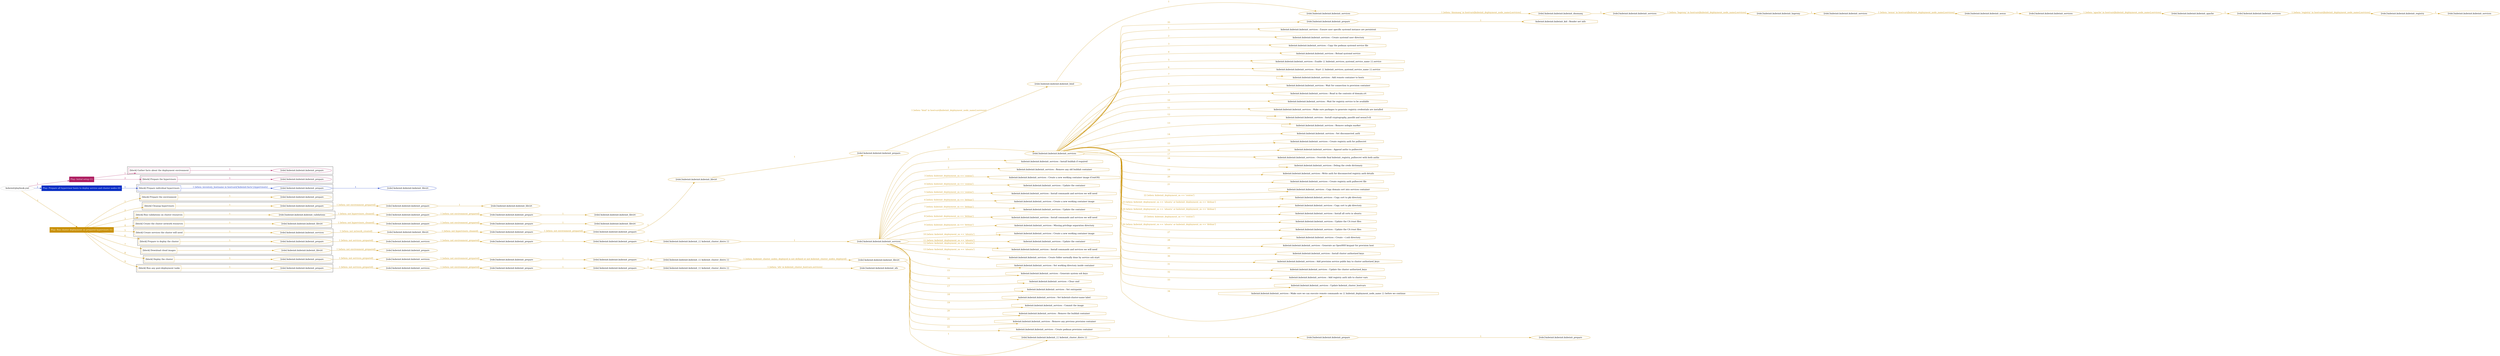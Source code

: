 digraph {
	graph [concentrate=true ordering=in rankdir=LR ratio=fill]
	edge [esep=5 sep=10]
	"kubeinit/playbook.yml" [id=root_node style=dotted]
	play_17b79f24 [label="Play: Initial setup (1)" color="#ae1e61" fontcolor="#ffffff" id=play_17b79f24 shape=box style=filled tooltip=localhost]
	"kubeinit/playbook.yml" -> play_17b79f24 [label="1 " color="#ae1e61" fontcolor="#ae1e61" id=edge_27aa5104 labeltooltip="1 " tooltip="1 "]
	subgraph "kubeinit.kubeinit.kubeinit_prepare" {
		role_b0f2a482 [label="[role] kubeinit.kubeinit.kubeinit_prepare" color="#ae1e61" id=role_b0f2a482 tooltip="kubeinit.kubeinit.kubeinit_prepare"]
	}
	subgraph "kubeinit.kubeinit.kubeinit_prepare" {
		role_ce64c09a [label="[role] kubeinit.kubeinit.kubeinit_prepare" color="#ae1e61" id=role_ce64c09a tooltip="kubeinit.kubeinit.kubeinit_prepare"]
	}
	subgraph "Play: Initial setup (1)" {
		play_17b79f24 -> block_8092f8f6 [label=1 color="#ae1e61" fontcolor="#ae1e61" id=edge_9f369f2c labeltooltip=1 tooltip=1]
		subgraph cluster_block_8092f8f6 {
			block_8092f8f6 [label="[block] Gather facts about the deployment environment" color="#ae1e61" id=block_8092f8f6 labeltooltip="Gather facts about the deployment environment" shape=box tooltip="Gather facts about the deployment environment"]
			block_8092f8f6 -> role_b0f2a482 [label="1 " color="#ae1e61" fontcolor="#ae1e61" id=edge_600ebbc1 labeltooltip="1 " tooltip="1 "]
		}
		play_17b79f24 -> block_8195427f [label=2 color="#ae1e61" fontcolor="#ae1e61" id=edge_81ca421d labeltooltip=2 tooltip=2]
		subgraph cluster_block_8195427f {
			block_8195427f [label="[block] Prepare the hypervisors" color="#ae1e61" id=block_8195427f labeltooltip="Prepare the hypervisors" shape=box tooltip="Prepare the hypervisors"]
			block_8195427f -> role_ce64c09a [label="1 " color="#ae1e61" fontcolor="#ae1e61" id=edge_7a70aa0b labeltooltip="1 " tooltip="1 "]
		}
	}
	play_1c3db6fc [label="Play: Prepare all hypervisor hosts to deploy service and cluster nodes (0)" color="#072dc5" fontcolor="#ffffff" id=play_1c3db6fc shape=box style=filled tooltip="Play: Prepare all hypervisor hosts to deploy service and cluster nodes (0)"]
	"kubeinit/playbook.yml" -> play_1c3db6fc [label="2 " color="#072dc5" fontcolor="#072dc5" id=edge_ca98ce51 labeltooltip="2 " tooltip="2 "]
	subgraph "kubeinit.kubeinit.kubeinit_libvirt" {
		role_35abd519 [label="[role] kubeinit.kubeinit.kubeinit_libvirt" color="#072dc5" id=role_35abd519 tooltip="kubeinit.kubeinit.kubeinit_libvirt"]
	}
	subgraph "kubeinit.kubeinit.kubeinit_prepare" {
		role_4e933745 [label="[role] kubeinit.kubeinit.kubeinit_prepare" color="#072dc5" id=role_4e933745 tooltip="kubeinit.kubeinit.kubeinit_prepare"]
		role_4e933745 -> role_35abd519 [label="1 " color="#072dc5" fontcolor="#072dc5" id=edge_22ac7e89 labeltooltip="1 " tooltip="1 "]
	}
	subgraph "Play: Prepare all hypervisor hosts to deploy service and cluster nodes (0)" {
		play_1c3db6fc -> block_32046286 [label=1 color="#072dc5" fontcolor="#072dc5" id=edge_6ee09dd3 labeltooltip=1 tooltip=1]
		subgraph cluster_block_32046286 {
			block_32046286 [label="[block] Prepare individual hypervisors" color="#072dc5" id=block_32046286 labeltooltip="Prepare individual hypervisors" shape=box tooltip="Prepare individual hypervisors"]
			block_32046286 -> role_4e933745 [label="1 [when: inventory_hostname in hostvars['kubeinit-facts'].hypervisors]" color="#072dc5" fontcolor="#072dc5" id=edge_e04b0965 labeltooltip="1 [when: inventory_hostname in hostvars['kubeinit-facts'].hypervisors]" tooltip="1 [when: inventory_hostname in hostvars['kubeinit-facts'].hypervisors]"]
		}
	}
	play_1f1e3a7f [label="Play: Run cluster deployment on prepared hypervisors (1)" color="#c99003" fontcolor="#ffffff" id=play_1f1e3a7f shape=box style=filled tooltip=localhost]
	"kubeinit/playbook.yml" -> play_1f1e3a7f [label="3 " color="#c99003" fontcolor="#c99003" id=edge_07a8dda0 labeltooltip="3 " tooltip="3 "]
	subgraph "kubeinit.kubeinit.kubeinit_prepare" {
		role_2bd7c22d [label="[role] kubeinit.kubeinit.kubeinit_prepare" color="#c99003" id=role_2bd7c22d tooltip="kubeinit.kubeinit.kubeinit_prepare"]
	}
	subgraph "kubeinit.kubeinit.kubeinit_libvirt" {
		role_a2735356 [label="[role] kubeinit.kubeinit.kubeinit_libvirt" color="#c99003" id=role_a2735356 tooltip="kubeinit.kubeinit.kubeinit_libvirt"]
	}
	subgraph "kubeinit.kubeinit.kubeinit_prepare" {
		role_36963e40 [label="[role] kubeinit.kubeinit.kubeinit_prepare" color="#c99003" id=role_36963e40 tooltip="kubeinit.kubeinit.kubeinit_prepare"]
		role_36963e40 -> role_a2735356 [label="1 " color="#c99003" fontcolor="#c99003" id=edge_81e9ebdd labeltooltip="1 " tooltip="1 "]
	}
	subgraph "kubeinit.kubeinit.kubeinit_prepare" {
		role_43d01e9d [label="[role] kubeinit.kubeinit.kubeinit_prepare" color="#c99003" id=role_43d01e9d tooltip="kubeinit.kubeinit.kubeinit_prepare"]
		role_43d01e9d -> role_36963e40 [label="1 [when: not environment_prepared]" color="#c99003" fontcolor="#c99003" id=edge_6d373d1b labeltooltip="1 [when: not environment_prepared]" tooltip="1 [when: not environment_prepared]"]
	}
	subgraph "kubeinit.kubeinit.kubeinit_libvirt" {
		role_cc2938dd [label="[role] kubeinit.kubeinit.kubeinit_libvirt" color="#c99003" id=role_cc2938dd tooltip="kubeinit.kubeinit.kubeinit_libvirt"]
	}
	subgraph "kubeinit.kubeinit.kubeinit_prepare" {
		role_b1b1ef3f [label="[role] kubeinit.kubeinit.kubeinit_prepare" color="#c99003" id=role_b1b1ef3f tooltip="kubeinit.kubeinit.kubeinit_prepare"]
		role_b1b1ef3f -> role_cc2938dd [label="1 " color="#c99003" fontcolor="#c99003" id=edge_46a099cb labeltooltip="1 " tooltip="1 "]
	}
	subgraph "kubeinit.kubeinit.kubeinit_prepare" {
		role_19ecb7f2 [label="[role] kubeinit.kubeinit.kubeinit_prepare" color="#c99003" id=role_19ecb7f2 tooltip="kubeinit.kubeinit.kubeinit_prepare"]
		role_19ecb7f2 -> role_b1b1ef3f [label="1 [when: not environment_prepared]" color="#c99003" fontcolor="#c99003" id=edge_b874fe3f labeltooltip="1 [when: not environment_prepared]" tooltip="1 [when: not environment_prepared]"]
	}
	subgraph "kubeinit.kubeinit.kubeinit_validations" {
		role_89c20bd3 [label="[role] kubeinit.kubeinit.kubeinit_validations" color="#c99003" id=role_89c20bd3 tooltip="kubeinit.kubeinit.kubeinit_validations"]
		role_89c20bd3 -> role_19ecb7f2 [label="1 [when: not hypervisors_cleaned]" color="#c99003" fontcolor="#c99003" id=edge_d11f38d0 labeltooltip="1 [when: not hypervisors_cleaned]" tooltip="1 [when: not hypervisors_cleaned]"]
	}
	subgraph "kubeinit.kubeinit.kubeinit_libvirt" {
		role_55b71dd2 [label="[role] kubeinit.kubeinit.kubeinit_libvirt" color="#c99003" id=role_55b71dd2 tooltip="kubeinit.kubeinit.kubeinit_libvirt"]
	}
	subgraph "kubeinit.kubeinit.kubeinit_prepare" {
		role_12caf6ac [label="[role] kubeinit.kubeinit.kubeinit_prepare" color="#c99003" id=role_12caf6ac tooltip="kubeinit.kubeinit.kubeinit_prepare"]
		role_12caf6ac -> role_55b71dd2 [label="1 " color="#c99003" fontcolor="#c99003" id=edge_ba0406c6 labeltooltip="1 " tooltip="1 "]
	}
	subgraph "kubeinit.kubeinit.kubeinit_prepare" {
		role_e67e4e78 [label="[role] kubeinit.kubeinit.kubeinit_prepare" color="#c99003" id=role_e67e4e78 tooltip="kubeinit.kubeinit.kubeinit_prepare"]
		role_e67e4e78 -> role_12caf6ac [label="1 [when: not environment_prepared]" color="#c99003" fontcolor="#c99003" id=edge_d9c816a6 labeltooltip="1 [when: not environment_prepared]" tooltip="1 [when: not environment_prepared]"]
	}
	subgraph "kubeinit.kubeinit.kubeinit_libvirt" {
		role_9c2db92e [label="[role] kubeinit.kubeinit.kubeinit_libvirt" color="#c99003" id=role_9c2db92e tooltip="kubeinit.kubeinit.kubeinit_libvirt"]
		role_9c2db92e -> role_e67e4e78 [label="1 [when: not hypervisors_cleaned]" color="#c99003" fontcolor="#c99003" id=edge_c42d6cf2 labeltooltip="1 [when: not hypervisors_cleaned]" tooltip="1 [when: not hypervisors_cleaned]"]
	}
	subgraph "kubeinit.kubeinit.kubeinit_services" {
		role_9e2920a8 [label="[role] kubeinit.kubeinit.kubeinit_services" color="#c99003" id=role_9e2920a8 tooltip="kubeinit.kubeinit.kubeinit_services"]
	}
	subgraph "kubeinit.kubeinit.kubeinit_registry" {
		role_7d85ace1 [label="[role] kubeinit.kubeinit.kubeinit_registry" color="#c99003" id=role_7d85ace1 tooltip="kubeinit.kubeinit.kubeinit_registry"]
		role_7d85ace1 -> role_9e2920a8 [label="1 " color="#c99003" fontcolor="#c99003" id=edge_c3de8d6b labeltooltip="1 " tooltip="1 "]
	}
	subgraph "kubeinit.kubeinit.kubeinit_services" {
		role_59fa44e4 [label="[role] kubeinit.kubeinit.kubeinit_services" color="#c99003" id=role_59fa44e4 tooltip="kubeinit.kubeinit.kubeinit_services"]
		role_59fa44e4 -> role_7d85ace1 [label="1 [when: 'registry' in hostvars[kubeinit_deployment_node_name].services]" color="#c99003" fontcolor="#c99003" id=edge_aeee7ea8 labeltooltip="1 [when: 'registry' in hostvars[kubeinit_deployment_node_name].services]" tooltip="1 [when: 'registry' in hostvars[kubeinit_deployment_node_name].services]"]
	}
	subgraph "kubeinit.kubeinit.kubeinit_apache" {
		role_9a475bd9 [label="[role] kubeinit.kubeinit.kubeinit_apache" color="#c99003" id=role_9a475bd9 tooltip="kubeinit.kubeinit.kubeinit_apache"]
		role_9a475bd9 -> role_59fa44e4 [label="1 " color="#c99003" fontcolor="#c99003" id=edge_fe8deaf2 labeltooltip="1 " tooltip="1 "]
	}
	subgraph "kubeinit.kubeinit.kubeinit_services" {
		role_088ff115 [label="[role] kubeinit.kubeinit.kubeinit_services" color="#c99003" id=role_088ff115 tooltip="kubeinit.kubeinit.kubeinit_services"]
		role_088ff115 -> role_9a475bd9 [label="1 [when: 'apache' in hostvars[kubeinit_deployment_node_name].services]" color="#c99003" fontcolor="#c99003" id=edge_7ac87ca4 labeltooltip="1 [when: 'apache' in hostvars[kubeinit_deployment_node_name].services]" tooltip="1 [when: 'apache' in hostvars[kubeinit_deployment_node_name].services]"]
	}
	subgraph "kubeinit.kubeinit.kubeinit_nexus" {
		role_02535b00 [label="[role] kubeinit.kubeinit.kubeinit_nexus" color="#c99003" id=role_02535b00 tooltip="kubeinit.kubeinit.kubeinit_nexus"]
		role_02535b00 -> role_088ff115 [label="1 " color="#c99003" fontcolor="#c99003" id=edge_275185c4 labeltooltip="1 " tooltip="1 "]
	}
	subgraph "kubeinit.kubeinit.kubeinit_services" {
		role_330d273d [label="[role] kubeinit.kubeinit.kubeinit_services" color="#c99003" id=role_330d273d tooltip="kubeinit.kubeinit.kubeinit_services"]
		role_330d273d -> role_02535b00 [label="1 [when: 'nexus' in hostvars[kubeinit_deployment_node_name].services]" color="#c99003" fontcolor="#c99003" id=edge_2e18c344 labeltooltip="1 [when: 'nexus' in hostvars[kubeinit_deployment_node_name].services]" tooltip="1 [when: 'nexus' in hostvars[kubeinit_deployment_node_name].services]"]
	}
	subgraph "kubeinit.kubeinit.kubeinit_haproxy" {
		role_30763b06 [label="[role] kubeinit.kubeinit.kubeinit_haproxy" color="#c99003" id=role_30763b06 tooltip="kubeinit.kubeinit.kubeinit_haproxy"]
		role_30763b06 -> role_330d273d [label="1 " color="#c99003" fontcolor="#c99003" id=edge_9db57bf9 labeltooltip="1 " tooltip="1 "]
	}
	subgraph "kubeinit.kubeinit.kubeinit_services" {
		role_0820c0fa [label="[role] kubeinit.kubeinit.kubeinit_services" color="#c99003" id=role_0820c0fa tooltip="kubeinit.kubeinit.kubeinit_services"]
		role_0820c0fa -> role_30763b06 [label="1 [when: 'haproxy' in hostvars[kubeinit_deployment_node_name].services]" color="#c99003" fontcolor="#c99003" id=edge_192b0bb9 labeltooltip="1 [when: 'haproxy' in hostvars[kubeinit_deployment_node_name].services]" tooltip="1 [when: 'haproxy' in hostvars[kubeinit_deployment_node_name].services]"]
	}
	subgraph "kubeinit.kubeinit.kubeinit_dnsmasq" {
		role_71d61d8e [label="[role] kubeinit.kubeinit.kubeinit_dnsmasq" color="#c99003" id=role_71d61d8e tooltip="kubeinit.kubeinit.kubeinit_dnsmasq"]
		role_71d61d8e -> role_0820c0fa [label="1 " color="#c99003" fontcolor="#c99003" id=edge_29355fc9 labeltooltip="1 " tooltip="1 "]
	}
	subgraph "kubeinit.kubeinit.kubeinit_services" {
		role_ed7d5f4b [label="[role] kubeinit.kubeinit.kubeinit_services" color="#c99003" id=role_ed7d5f4b tooltip="kubeinit.kubeinit.kubeinit_services"]
		role_ed7d5f4b -> role_71d61d8e [label="1 [when: 'dnsmasq' in hostvars[kubeinit_deployment_node_name].services]" color="#c99003" fontcolor="#c99003" id=edge_26a1befc labeltooltip="1 [when: 'dnsmasq' in hostvars[kubeinit_deployment_node_name].services]" tooltip="1 [when: 'dnsmasq' in hostvars[kubeinit_deployment_node_name].services]"]
	}
	subgraph "kubeinit.kubeinit.kubeinit_bind" {
		role_1aa18fff [label="[role] kubeinit.kubeinit.kubeinit_bind" color="#c99003" id=role_1aa18fff tooltip="kubeinit.kubeinit.kubeinit_bind"]
		role_1aa18fff -> role_ed7d5f4b [label="1 " color="#c99003" fontcolor="#c99003" id=edge_d2c4ea41 labeltooltip="1 " tooltip="1 "]
	}
	subgraph "kubeinit.kubeinit.kubeinit_prepare" {
		role_d1b213c2 [label="[role] kubeinit.kubeinit.kubeinit_prepare" color="#c99003" id=role_d1b213c2 tooltip="kubeinit.kubeinit.kubeinit_prepare"]
		role_d1b213c2 -> role_1aa18fff [label="1 [when: 'bind' in hostvars[kubeinit_deployment_node_name].services]" color="#c99003" fontcolor="#c99003" id=edge_26cbbff8 labeltooltip="1 [when: 'bind' in hostvars[kubeinit_deployment_node_name].services]" tooltip="1 [when: 'bind' in hostvars[kubeinit_deployment_node_name].services]"]
	}
	subgraph "kubeinit.kubeinit.kubeinit_libvirt" {
		role_1344c679 [label="[role] kubeinit.kubeinit.kubeinit_libvirt" color="#c99003" id=role_1344c679 tooltip="kubeinit.kubeinit.kubeinit_libvirt"]
		role_1344c679 -> role_d1b213c2 [label="1 " color="#c99003" fontcolor="#c99003" id=edge_fe21ebd3 labeltooltip="1 " tooltip="1 "]
	}
	subgraph "kubeinit.kubeinit.kubeinit_prepare" {
		role_0bf97511 [label="[role] kubeinit.kubeinit.kubeinit_prepare" color="#c99003" id=role_0bf97511 tooltip="kubeinit.kubeinit.kubeinit_prepare"]
		role_0bf97511 -> role_1344c679 [label="1 " color="#c99003" fontcolor="#c99003" id=edge_71378df8 labeltooltip="1 " tooltip="1 "]
	}
	subgraph "kubeinit.kubeinit.kubeinit_prepare" {
		role_e710b925 [label="[role] kubeinit.kubeinit.kubeinit_prepare" color="#c99003" id=role_e710b925 tooltip="kubeinit.kubeinit.kubeinit_prepare"]
		role_e710b925 -> role_0bf97511 [label="1 [when: not environment_prepared]" color="#c99003" fontcolor="#c99003" id=edge_d5087177 labeltooltip="1 [when: not environment_prepared]" tooltip="1 [when: not environment_prepared]"]
	}
	subgraph "kubeinit.kubeinit.kubeinit_libvirt" {
		role_73d32784 [label="[role] kubeinit.kubeinit.kubeinit_libvirt" color="#c99003" id=role_73d32784 tooltip="kubeinit.kubeinit.kubeinit_libvirt"]
		role_73d32784 -> role_e710b925 [label="1 [when: not hypervisors_cleaned]" color="#c99003" fontcolor="#c99003" id=edge_17f7b6f3 labeltooltip="1 [when: not hypervisors_cleaned]" tooltip="1 [when: not hypervisors_cleaned]"]
	}
	subgraph "kubeinit.kubeinit.kubeinit_services" {
		role_b8eeb8b8 [label="[role] kubeinit.kubeinit.kubeinit_services" color="#c99003" id=role_b8eeb8b8 tooltip="kubeinit.kubeinit.kubeinit_services"]
		role_b8eeb8b8 -> role_73d32784 [label="1 [when: not network_created]" color="#c99003" fontcolor="#c99003" id=edge_d3600da0 labeltooltip="1 [when: not network_created]" tooltip="1 [when: not network_created]"]
	}
	subgraph "kubeinit.kubeinit.kubeinit_prepare" {
		role_95a15f73 [label="[role] kubeinit.kubeinit.kubeinit_prepare" color="#c99003" id=role_95a15f73 tooltip="kubeinit.kubeinit.kubeinit_prepare"]
		task_e58532de [label="kubeinit.kubeinit.kubeinit_kid : Render net info" color="#c99003" id=task_e58532de shape=octagon tooltip="kubeinit.kubeinit.kubeinit_kid : Render net info"]
		role_95a15f73 -> task_e58532de [label="1 " color="#c99003" fontcolor="#c99003" id=edge_6042a29f labeltooltip="1 " tooltip="1 "]
	}
	subgraph "kubeinit.kubeinit.kubeinit_services" {
		role_0061dfaf [label="[role] kubeinit.kubeinit.kubeinit_services" color="#c99003" id=role_0061dfaf tooltip="kubeinit.kubeinit.kubeinit_services"]
		task_c04dee4c [label="kubeinit.kubeinit.kubeinit_services : Ensure user specific systemd instance are persistent" color="#c99003" id=task_c04dee4c shape=octagon tooltip="kubeinit.kubeinit.kubeinit_services : Ensure user specific systemd instance are persistent"]
		role_0061dfaf -> task_c04dee4c [label="1 " color="#c99003" fontcolor="#c99003" id=edge_1b7a2ffd labeltooltip="1 " tooltip="1 "]
		task_896374db [label="kubeinit.kubeinit.kubeinit_services : Create systemd user directory" color="#c99003" id=task_896374db shape=octagon tooltip="kubeinit.kubeinit.kubeinit_services : Create systemd user directory"]
		role_0061dfaf -> task_896374db [label="2 " color="#c99003" fontcolor="#c99003" id=edge_aae319cb labeltooltip="2 " tooltip="2 "]
		task_26f09f3b [label="kubeinit.kubeinit.kubeinit_services : Copy the podman systemd service file" color="#c99003" id=task_26f09f3b shape=octagon tooltip="kubeinit.kubeinit.kubeinit_services : Copy the podman systemd service file"]
		role_0061dfaf -> task_26f09f3b [label="3 " color="#c99003" fontcolor="#c99003" id=edge_db356a59 labeltooltip="3 " tooltip="3 "]
		task_1272f9e8 [label="kubeinit.kubeinit.kubeinit_services : Reload systemd service" color="#c99003" id=task_1272f9e8 shape=octagon tooltip="kubeinit.kubeinit.kubeinit_services : Reload systemd service"]
		role_0061dfaf -> task_1272f9e8 [label="4 " color="#c99003" fontcolor="#c99003" id=edge_84773103 labeltooltip="4 " tooltip="4 "]
		task_22afc697 [label="kubeinit.kubeinit.kubeinit_services : Enable {{ kubeinit_services_systemd_service_name }}.service" color="#c99003" id=task_22afc697 shape=octagon tooltip="kubeinit.kubeinit.kubeinit_services : Enable {{ kubeinit_services_systemd_service_name }}.service"]
		role_0061dfaf -> task_22afc697 [label="5 " color="#c99003" fontcolor="#c99003" id=edge_36bf420a labeltooltip="5 " tooltip="5 "]
		task_7f913fd8 [label="kubeinit.kubeinit.kubeinit_services : Start {{ kubeinit_services_systemd_service_name }}.service" color="#c99003" id=task_7f913fd8 shape=octagon tooltip="kubeinit.kubeinit.kubeinit_services : Start {{ kubeinit_services_systemd_service_name }}.service"]
		role_0061dfaf -> task_7f913fd8 [label="6 " color="#c99003" fontcolor="#c99003" id=edge_74b65856 labeltooltip="6 " tooltip="6 "]
		task_3eaa308c [label="kubeinit.kubeinit.kubeinit_services : Add remote container to hosts" color="#c99003" id=task_3eaa308c shape=octagon tooltip="kubeinit.kubeinit.kubeinit_services : Add remote container to hosts"]
		role_0061dfaf -> task_3eaa308c [label="7 " color="#c99003" fontcolor="#c99003" id=edge_09357d4b labeltooltip="7 " tooltip="7 "]
		task_83e78edd [label="kubeinit.kubeinit.kubeinit_services : Wait for connection to provision container" color="#c99003" id=task_83e78edd shape=octagon tooltip="kubeinit.kubeinit.kubeinit_services : Wait for connection to provision container"]
		role_0061dfaf -> task_83e78edd [label="8 " color="#c99003" fontcolor="#c99003" id=edge_a94ac430 labeltooltip="8 " tooltip="8 "]
		task_0bf66419 [label="kubeinit.kubeinit.kubeinit_services : Read in the contents of domain.crt" color="#c99003" id=task_0bf66419 shape=octagon tooltip="kubeinit.kubeinit.kubeinit_services : Read in the contents of domain.crt"]
		role_0061dfaf -> task_0bf66419 [label="9 " color="#c99003" fontcolor="#c99003" id=edge_5b973b98 labeltooltip="9 " tooltip="9 "]
		task_111e3b2f [label="kubeinit.kubeinit.kubeinit_services : Wait for registry service to be available" color="#c99003" id=task_111e3b2f shape=octagon tooltip="kubeinit.kubeinit.kubeinit_services : Wait for registry service to be available"]
		role_0061dfaf -> task_111e3b2f [label="10 " color="#c99003" fontcolor="#c99003" id=edge_63864c2b labeltooltip="10 " tooltip="10 "]
		task_0e9a9ed1 [label="kubeinit.kubeinit.kubeinit_services : Make sure packages to generate registry credentials are installed" color="#c99003" id=task_0e9a9ed1 shape=octagon tooltip="kubeinit.kubeinit.kubeinit_services : Make sure packages to generate registry credentials are installed"]
		role_0061dfaf -> task_0e9a9ed1 [label="11 " color="#c99003" fontcolor="#c99003" id=edge_75de79c2 labeltooltip="11 " tooltip="11 "]
		task_f96ab913 [label="kubeinit.kubeinit.kubeinit_services : Install cryptography, passlib and nexus3-cli" color="#c99003" id=task_f96ab913 shape=octagon tooltip="kubeinit.kubeinit.kubeinit_services : Install cryptography, passlib and nexus3-cli"]
		role_0061dfaf -> task_f96ab913 [label="12 " color="#c99003" fontcolor="#c99003" id=edge_a9816789 labeltooltip="12 " tooltip="12 "]
		task_28ba55a4 [label="kubeinit.kubeinit.kubeinit_services : Remove nologin marker" color="#c99003" id=task_28ba55a4 shape=octagon tooltip="kubeinit.kubeinit.kubeinit_services : Remove nologin marker"]
		role_0061dfaf -> task_28ba55a4 [label="13 " color="#c99003" fontcolor="#c99003" id=edge_c3292c41 labeltooltip="13 " tooltip="13 "]
		task_7d08ce79 [label="kubeinit.kubeinit.kubeinit_services : Set disconnected_auth" color="#c99003" id=task_7d08ce79 shape=octagon tooltip="kubeinit.kubeinit.kubeinit_services : Set disconnected_auth"]
		role_0061dfaf -> task_7d08ce79 [label="14 " color="#c99003" fontcolor="#c99003" id=edge_53a089f3 labeltooltip="14 " tooltip="14 "]
		task_47885d36 [label="kubeinit.kubeinit.kubeinit_services : Create registry auth for pullsecret" color="#c99003" id=task_47885d36 shape=octagon tooltip="kubeinit.kubeinit.kubeinit_services : Create registry auth for pullsecret"]
		role_0061dfaf -> task_47885d36 [label="15 " color="#c99003" fontcolor="#c99003" id=edge_5699d390 labeltooltip="15 " tooltip="15 "]
		task_9342e12d [label="kubeinit.kubeinit.kubeinit_services : Append auths to pullsecret" color="#c99003" id=task_9342e12d shape=octagon tooltip="kubeinit.kubeinit.kubeinit_services : Append auths to pullsecret"]
		role_0061dfaf -> task_9342e12d [label="16 " color="#c99003" fontcolor="#c99003" id=edge_ce8ecf5f labeltooltip="16 " tooltip="16 "]
		task_5e04e9ce [label="kubeinit.kubeinit.kubeinit_services : Override final kubeinit_registry_pullsecret with both auths" color="#c99003" id=task_5e04e9ce shape=octagon tooltip="kubeinit.kubeinit.kubeinit_services : Override final kubeinit_registry_pullsecret with both auths"]
		role_0061dfaf -> task_5e04e9ce [label="17 " color="#c99003" fontcolor="#c99003" id=edge_7b19039d labeltooltip="17 " tooltip="17 "]
		task_4843eec4 [label="kubeinit.kubeinit.kubeinit_services : Debug the creds dictionary" color="#c99003" id=task_4843eec4 shape=octagon tooltip="kubeinit.kubeinit.kubeinit_services : Debug the creds dictionary"]
		role_0061dfaf -> task_4843eec4 [label="18 " color="#c99003" fontcolor="#c99003" id=edge_a3232a3e labeltooltip="18 " tooltip="18 "]
		task_dce46736 [label="kubeinit.kubeinit.kubeinit_services : Write auth for disconnected registry auth details" color="#c99003" id=task_dce46736 shape=octagon tooltip="kubeinit.kubeinit.kubeinit_services : Write auth for disconnected registry auth details"]
		role_0061dfaf -> task_dce46736 [label="19 " color="#c99003" fontcolor="#c99003" id=edge_8a647feb labeltooltip="19 " tooltip="19 "]
		task_f2926f4f [label="kubeinit.kubeinit.kubeinit_services : Create registry auth pullsecret file" color="#c99003" id=task_f2926f4f shape=octagon tooltip="kubeinit.kubeinit.kubeinit_services : Create registry auth pullsecret file"]
		role_0061dfaf -> task_f2926f4f [label="20 " color="#c99003" fontcolor="#c99003" id=edge_04e4f249 labeltooltip="20 " tooltip="20 "]
		task_fde11cad [label="kubeinit.kubeinit.kubeinit_services : Copy domain cert into services container" color="#c99003" id=task_fde11cad shape=octagon tooltip="kubeinit.kubeinit.kubeinit_services : Copy domain cert into services container"]
		role_0061dfaf -> task_fde11cad [label="21 " color="#c99003" fontcolor="#c99003" id=edge_2acff027 labeltooltip="21 " tooltip="21 "]
		task_892c64fd [label="kubeinit.kubeinit.kubeinit_services : Copy cert to pki directory" color="#c99003" id=task_892c64fd shape=octagon tooltip="kubeinit.kubeinit.kubeinit_services : Copy cert to pki directory"]
		role_0061dfaf -> task_892c64fd [label="22 [when: kubeinit_deployment_os == 'centos']" color="#c99003" fontcolor="#c99003" id=edge_4e3b25bc labeltooltip="22 [when: kubeinit_deployment_os == 'centos']" tooltip="22 [when: kubeinit_deployment_os == 'centos']"]
		task_263a54fe [label="kubeinit.kubeinit.kubeinit_services : Copy cert to pki directory" color="#c99003" id=task_263a54fe shape=octagon tooltip="kubeinit.kubeinit.kubeinit_services : Copy cert to pki directory"]
		role_0061dfaf -> task_263a54fe [label="23 [when: kubeinit_deployment_os == 'ubuntu' or kubeinit_deployment_os == 'debian']" color="#c99003" fontcolor="#c99003" id=edge_4ce79b0d labeltooltip="23 [when: kubeinit_deployment_os == 'ubuntu' or kubeinit_deployment_os == 'debian']" tooltip="23 [when: kubeinit_deployment_os == 'ubuntu' or kubeinit_deployment_os == 'debian']"]
		task_95e0fa42 [label="kubeinit.kubeinit.kubeinit_services : Install all certs in ubuntu" color="#c99003" id=task_95e0fa42 shape=octagon tooltip="kubeinit.kubeinit.kubeinit_services : Install all certs in ubuntu"]
		role_0061dfaf -> task_95e0fa42 [label="24 [when: kubeinit_deployment_os == 'ubuntu' or kubeinit_deployment_os == 'debian']" color="#c99003" fontcolor="#c99003" id=edge_a82bb3c3 labeltooltip="24 [when: kubeinit_deployment_os == 'ubuntu' or kubeinit_deployment_os == 'debian']" tooltip="24 [when: kubeinit_deployment_os == 'ubuntu' or kubeinit_deployment_os == 'debian']"]
		task_e7ff0fb8 [label="kubeinit.kubeinit.kubeinit_services : Update the CA trust files" color="#c99003" id=task_e7ff0fb8 shape=octagon tooltip="kubeinit.kubeinit.kubeinit_services : Update the CA trust files"]
		role_0061dfaf -> task_e7ff0fb8 [label="25 [when: kubeinit_deployment_os == 'centos']" color="#c99003" fontcolor="#c99003" id=edge_138496cd labeltooltip="25 [when: kubeinit_deployment_os == 'centos']" tooltip="25 [when: kubeinit_deployment_os == 'centos']"]
		task_fe727e48 [label="kubeinit.kubeinit.kubeinit_services : Update the CA trust files" color="#c99003" id=task_fe727e48 shape=octagon tooltip="kubeinit.kubeinit.kubeinit_services : Update the CA trust files"]
		role_0061dfaf -> task_fe727e48 [label="26 [when: kubeinit_deployment_os == 'ubuntu' or kubeinit_deployment_os == 'debian']" color="#c99003" fontcolor="#c99003" id=edge_150071e9 labeltooltip="26 [when: kubeinit_deployment_os == 'ubuntu' or kubeinit_deployment_os == 'debian']" tooltip="26 [when: kubeinit_deployment_os == 'ubuntu' or kubeinit_deployment_os == 'debian']"]
		task_124de302 [label="kubeinit.kubeinit.kubeinit_services : Create ~/.ssh directory" color="#c99003" id=task_124de302 shape=octagon tooltip="kubeinit.kubeinit.kubeinit_services : Create ~/.ssh directory"]
		role_0061dfaf -> task_124de302 [label="27 " color="#c99003" fontcolor="#c99003" id=edge_7247d02c labeltooltip="27 " tooltip="27 "]
		task_b306c9ca [label="kubeinit.kubeinit.kubeinit_services : Generate an OpenSSH keypair for provision host" color="#c99003" id=task_b306c9ca shape=octagon tooltip="kubeinit.kubeinit.kubeinit_services : Generate an OpenSSH keypair for provision host"]
		role_0061dfaf -> task_b306c9ca [label="28 " color="#c99003" fontcolor="#c99003" id=edge_eb1f2d0f labeltooltip="28 " tooltip="28 "]
		task_2b6d4bae [label="kubeinit.kubeinit.kubeinit_services : Install cluster authorized keys" color="#c99003" id=task_2b6d4bae shape=octagon tooltip="kubeinit.kubeinit.kubeinit_services : Install cluster authorized keys"]
		role_0061dfaf -> task_2b6d4bae [label="29 " color="#c99003" fontcolor="#c99003" id=edge_df9b937d labeltooltip="29 " tooltip="29 "]
		task_6ded785b [label="kubeinit.kubeinit.kubeinit_services : Add provision service public key to cluster authorized_keys" color="#c99003" id=task_6ded785b shape=octagon tooltip="kubeinit.kubeinit.kubeinit_services : Add provision service public key to cluster authorized_keys"]
		role_0061dfaf -> task_6ded785b [label="30 " color="#c99003" fontcolor="#c99003" id=edge_52629bca labeltooltip="30 " tooltip="30 "]
		task_438df95f [label="kubeinit.kubeinit.kubeinit_services : Update the cluster authorized_keys" color="#c99003" id=task_438df95f shape=octagon tooltip="kubeinit.kubeinit.kubeinit_services : Update the cluster authorized_keys"]
		role_0061dfaf -> task_438df95f [label="31 " color="#c99003" fontcolor="#c99003" id=edge_8c6901d7 labeltooltip="31 " tooltip="31 "]
		task_61fb848e [label="kubeinit.kubeinit.kubeinit_services : Add registry auth info to cluster vars" color="#c99003" id=task_61fb848e shape=octagon tooltip="kubeinit.kubeinit.kubeinit_services : Add registry auth info to cluster vars"]
		role_0061dfaf -> task_61fb848e [label="32 " color="#c99003" fontcolor="#c99003" id=edge_2087fe83 labeltooltip="32 " tooltip="32 "]
		task_2617ae0c [label="kubeinit.kubeinit.kubeinit_services : Update kubeinit_cluster_hostvars" color="#c99003" id=task_2617ae0c shape=octagon tooltip="kubeinit.kubeinit.kubeinit_services : Update kubeinit_cluster_hostvars"]
		role_0061dfaf -> task_2617ae0c [label="33 " color="#c99003" fontcolor="#c99003" id=edge_5be40b9e labeltooltip="33 " tooltip="33 "]
		task_7b5f3a31 [label="kubeinit.kubeinit.kubeinit_services : Make sure we can execute remote commands on {{ kubeinit_deployment_node_name }} before we continue" color="#c99003" id=task_7b5f3a31 shape=octagon tooltip="kubeinit.kubeinit.kubeinit_services : Make sure we can execute remote commands on {{ kubeinit_deployment_node_name }} before we continue"]
		role_0061dfaf -> task_7b5f3a31 [label="34 " color="#c99003" fontcolor="#c99003" id=edge_95422e0a labeltooltip="34 " tooltip="34 "]
		role_0061dfaf -> role_95a15f73 [label="35 " color="#c99003" fontcolor="#c99003" id=edge_9def91f1 labeltooltip="35 " tooltip="35 "]
	}
	subgraph "kubeinit.kubeinit.kubeinit_services" {
		role_9c6138f5 [label="[role] kubeinit.kubeinit.kubeinit_services" color="#c99003" id=role_9c6138f5 tooltip="kubeinit.kubeinit.kubeinit_services"]
		task_0beaa025 [label="kubeinit.kubeinit.kubeinit_services : Install buildah if required" color="#c99003" id=task_0beaa025 shape=octagon tooltip="kubeinit.kubeinit.kubeinit_services : Install buildah if required"]
		role_9c6138f5 -> task_0beaa025 [label="1 " color="#c99003" fontcolor="#c99003" id=edge_8a2288dd labeltooltip="1 " tooltip="1 "]
		task_efeba412 [label="kubeinit.kubeinit.kubeinit_services : Remove any old buildah container" color="#c99003" id=task_efeba412 shape=octagon tooltip="kubeinit.kubeinit.kubeinit_services : Remove any old buildah container"]
		role_9c6138f5 -> task_efeba412 [label="2 " color="#c99003" fontcolor="#c99003" id=edge_09356a45 labeltooltip="2 " tooltip="2 "]
		task_2ae1adc0 [label="kubeinit.kubeinit.kubeinit_services : Create a new working container image (CentOS)" color="#c99003" id=task_2ae1adc0 shape=octagon tooltip="kubeinit.kubeinit.kubeinit_services : Create a new working container image (CentOS)"]
		role_9c6138f5 -> task_2ae1adc0 [label="3 [when: kubeinit_deployment_os == 'centos']" color="#c99003" fontcolor="#c99003" id=edge_c323cc19 labeltooltip="3 [when: kubeinit_deployment_os == 'centos']" tooltip="3 [when: kubeinit_deployment_os == 'centos']"]
		task_69a87fea [label="kubeinit.kubeinit.kubeinit_services : Update the container" color="#c99003" id=task_69a87fea shape=octagon tooltip="kubeinit.kubeinit.kubeinit_services : Update the container"]
		role_9c6138f5 -> task_69a87fea [label="4 [when: kubeinit_deployment_os == 'centos']" color="#c99003" fontcolor="#c99003" id=edge_719750fe labeltooltip="4 [when: kubeinit_deployment_os == 'centos']" tooltip="4 [when: kubeinit_deployment_os == 'centos']"]
		task_ca459869 [label="kubeinit.kubeinit.kubeinit_services : Install commands and services we will need" color="#c99003" id=task_ca459869 shape=octagon tooltip="kubeinit.kubeinit.kubeinit_services : Install commands and services we will need"]
		role_9c6138f5 -> task_ca459869 [label="5 [when: kubeinit_deployment_os == 'centos']" color="#c99003" fontcolor="#c99003" id=edge_14e064f0 labeltooltip="5 [when: kubeinit_deployment_os == 'centos']" tooltip="5 [when: kubeinit_deployment_os == 'centos']"]
		task_0717171d [label="kubeinit.kubeinit.kubeinit_services : Create a new working container image" color="#c99003" id=task_0717171d shape=octagon tooltip="kubeinit.kubeinit.kubeinit_services : Create a new working container image"]
		role_9c6138f5 -> task_0717171d [label="6 [when: kubeinit_deployment_os == 'debian']" color="#c99003" fontcolor="#c99003" id=edge_ca308295 labeltooltip="6 [when: kubeinit_deployment_os == 'debian']" tooltip="6 [when: kubeinit_deployment_os == 'debian']"]
		task_fb3b6b9c [label="kubeinit.kubeinit.kubeinit_services : Update the container" color="#c99003" id=task_fb3b6b9c shape=octagon tooltip="kubeinit.kubeinit.kubeinit_services : Update the container"]
		role_9c6138f5 -> task_fb3b6b9c [label="7 [when: kubeinit_deployment_os == 'debian']" color="#c99003" fontcolor="#c99003" id=edge_39b05a9c labeltooltip="7 [when: kubeinit_deployment_os == 'debian']" tooltip="7 [when: kubeinit_deployment_os == 'debian']"]
		task_7b1ff4f7 [label="kubeinit.kubeinit.kubeinit_services : Install commands and services we will need" color="#c99003" id=task_7b1ff4f7 shape=octagon tooltip="kubeinit.kubeinit.kubeinit_services : Install commands and services we will need"]
		role_9c6138f5 -> task_7b1ff4f7 [label="8 [when: kubeinit_deployment_os == 'debian']" color="#c99003" fontcolor="#c99003" id=edge_898ace84 labeltooltip="8 [when: kubeinit_deployment_os == 'debian']" tooltip="8 [when: kubeinit_deployment_os == 'debian']"]
		task_167277cd [label="kubeinit.kubeinit.kubeinit_services : Missing privilege separation directory" color="#c99003" id=task_167277cd shape=octagon tooltip="kubeinit.kubeinit.kubeinit_services : Missing privilege separation directory"]
		role_9c6138f5 -> task_167277cd [label="9 [when: kubeinit_deployment_os == 'debian']" color="#c99003" fontcolor="#c99003" id=edge_badb03af labeltooltip="9 [when: kubeinit_deployment_os == 'debian']" tooltip="9 [when: kubeinit_deployment_os == 'debian']"]
		task_aa9b3b14 [label="kubeinit.kubeinit.kubeinit_services : Create a new working container image" color="#c99003" id=task_aa9b3b14 shape=octagon tooltip="kubeinit.kubeinit.kubeinit_services : Create a new working container image"]
		role_9c6138f5 -> task_aa9b3b14 [label="10 [when: kubeinit_deployment_os == 'ubuntu']" color="#c99003" fontcolor="#c99003" id=edge_6a39cdb3 labeltooltip="10 [when: kubeinit_deployment_os == 'ubuntu']" tooltip="10 [when: kubeinit_deployment_os == 'ubuntu']"]
		task_241eee3b [label="kubeinit.kubeinit.kubeinit_services : Update the container" color="#c99003" id=task_241eee3b shape=octagon tooltip="kubeinit.kubeinit.kubeinit_services : Update the container"]
		role_9c6138f5 -> task_241eee3b [label="11 [when: kubeinit_deployment_os == 'ubuntu']" color="#c99003" fontcolor="#c99003" id=edge_de1be6ba labeltooltip="11 [when: kubeinit_deployment_os == 'ubuntu']" tooltip="11 [when: kubeinit_deployment_os == 'ubuntu']"]
		task_25abd772 [label="kubeinit.kubeinit.kubeinit_services : Install commands and services we will need" color="#c99003" id=task_25abd772 shape=octagon tooltip="kubeinit.kubeinit.kubeinit_services : Install commands and services we will need"]
		role_9c6138f5 -> task_25abd772 [label="12 [when: kubeinit_deployment_os == 'ubuntu']" color="#c99003" fontcolor="#c99003" id=edge_97daa76d labeltooltip="12 [when: kubeinit_deployment_os == 'ubuntu']" tooltip="12 [when: kubeinit_deployment_os == 'ubuntu']"]
		task_f5a625c5 [label="kubeinit.kubeinit.kubeinit_services : Create folder normally done by service ssh start" color="#c99003" id=task_f5a625c5 shape=octagon tooltip="kubeinit.kubeinit.kubeinit_services : Create folder normally done by service ssh start"]
		role_9c6138f5 -> task_f5a625c5 [label="13 [when: kubeinit_deployment_os == 'ubuntu']" color="#c99003" fontcolor="#c99003" id=edge_23cc7bec labeltooltip="13 [when: kubeinit_deployment_os == 'ubuntu']" tooltip="13 [when: kubeinit_deployment_os == 'ubuntu']"]
		task_0e8bf266 [label="kubeinit.kubeinit.kubeinit_services : Set working directory inside container" color="#c99003" id=task_0e8bf266 shape=octagon tooltip="kubeinit.kubeinit.kubeinit_services : Set working directory inside container"]
		role_9c6138f5 -> task_0e8bf266 [label="14 " color="#c99003" fontcolor="#c99003" id=edge_1113be8e labeltooltip="14 " tooltip="14 "]
		task_14c550e7 [label="kubeinit.kubeinit.kubeinit_services : Generate system ssh keys" color="#c99003" id=task_14c550e7 shape=octagon tooltip="kubeinit.kubeinit.kubeinit_services : Generate system ssh keys"]
		role_9c6138f5 -> task_14c550e7 [label="15 " color="#c99003" fontcolor="#c99003" id=edge_c7c26885 labeltooltip="15 " tooltip="15 "]
		task_704554f5 [label="kubeinit.kubeinit.kubeinit_services : Clear cmd" color="#c99003" id=task_704554f5 shape=octagon tooltip="kubeinit.kubeinit.kubeinit_services : Clear cmd"]
		role_9c6138f5 -> task_704554f5 [label="16 " color="#c99003" fontcolor="#c99003" id=edge_da6096dd labeltooltip="16 " tooltip="16 "]
		task_74bbf2d0 [label="kubeinit.kubeinit.kubeinit_services : Set entrypoint" color="#c99003" id=task_74bbf2d0 shape=octagon tooltip="kubeinit.kubeinit.kubeinit_services : Set entrypoint"]
		role_9c6138f5 -> task_74bbf2d0 [label="17 " color="#c99003" fontcolor="#c99003" id=edge_d7989365 labeltooltip="17 " tooltip="17 "]
		task_5721667e [label="kubeinit.kubeinit.kubeinit_services : Set kubeinit-cluster-name label" color="#c99003" id=task_5721667e shape=octagon tooltip="kubeinit.kubeinit.kubeinit_services : Set kubeinit-cluster-name label"]
		role_9c6138f5 -> task_5721667e [label="18 " color="#c99003" fontcolor="#c99003" id=edge_7b7927f4 labeltooltip="18 " tooltip="18 "]
		task_5c9bc7cf [label="kubeinit.kubeinit.kubeinit_services : Commit the image" color="#c99003" id=task_5c9bc7cf shape=octagon tooltip="kubeinit.kubeinit.kubeinit_services : Commit the image"]
		role_9c6138f5 -> task_5c9bc7cf [label="19 " color="#c99003" fontcolor="#c99003" id=edge_ebbec533 labeltooltip="19 " tooltip="19 "]
		task_60d95b5a [label="kubeinit.kubeinit.kubeinit_services : Remove the buildah container" color="#c99003" id=task_60d95b5a shape=octagon tooltip="kubeinit.kubeinit.kubeinit_services : Remove the buildah container"]
		role_9c6138f5 -> task_60d95b5a [label="20 " color="#c99003" fontcolor="#c99003" id=edge_6c1cef5c labeltooltip="20 " tooltip="20 "]
		task_04cb88cb [label="kubeinit.kubeinit.kubeinit_services : Remove any previous provision container" color="#c99003" id=task_04cb88cb shape=octagon tooltip="kubeinit.kubeinit.kubeinit_services : Remove any previous provision container"]
		role_9c6138f5 -> task_04cb88cb [label="21 " color="#c99003" fontcolor="#c99003" id=edge_2c35309d labeltooltip="21 " tooltip="21 "]
		task_084185bc [label="kubeinit.kubeinit.kubeinit_services : Create podman provision container" color="#c99003" id=task_084185bc shape=octagon tooltip="kubeinit.kubeinit.kubeinit_services : Create podman provision container"]
		role_9c6138f5 -> task_084185bc [label="22 " color="#c99003" fontcolor="#c99003" id=edge_51c2d978 labeltooltip="22 " tooltip="22 "]
		role_9c6138f5 -> role_0061dfaf [label="23 " color="#c99003" fontcolor="#c99003" id=edge_0ff945c1 labeltooltip="23 " tooltip="23 "]
	}
	subgraph "kubeinit.kubeinit.kubeinit_{{ kubeinit_cluster_distro }}" {
		role_7dfe78db [label="[role] kubeinit.kubeinit.kubeinit_{{ kubeinit_cluster_distro }}" color="#c99003" id=role_7dfe78db tooltip="kubeinit.kubeinit.kubeinit_{{ kubeinit_cluster_distro }}"]
		role_7dfe78db -> role_9c6138f5 [label="1 " color="#c99003" fontcolor="#c99003" id=edge_6d54e53d labeltooltip="1 " tooltip="1 "]
	}
	subgraph "kubeinit.kubeinit.kubeinit_prepare" {
		role_8aeb68cf [label="[role] kubeinit.kubeinit.kubeinit_prepare" color="#c99003" id=role_8aeb68cf tooltip="kubeinit.kubeinit.kubeinit_prepare"]
		role_8aeb68cf -> role_7dfe78db [label="1 " color="#c99003" fontcolor="#c99003" id=edge_9481b95f labeltooltip="1 " tooltip="1 "]
	}
	subgraph "kubeinit.kubeinit.kubeinit_prepare" {
		role_5b04bd8f [label="[role] kubeinit.kubeinit.kubeinit_prepare" color="#c99003" id=role_5b04bd8f tooltip="kubeinit.kubeinit.kubeinit_prepare"]
		role_5b04bd8f -> role_8aeb68cf [label="1 " color="#c99003" fontcolor="#c99003" id=edge_94438500 labeltooltip="1 " tooltip="1 "]
	}
	subgraph "kubeinit.kubeinit.kubeinit_services" {
		role_19d45a83 [label="[role] kubeinit.kubeinit.kubeinit_services" color="#c99003" id=role_19d45a83 tooltip="kubeinit.kubeinit.kubeinit_services"]
		role_19d45a83 -> role_5b04bd8f [label="1 [when: not environment_prepared]" color="#c99003" fontcolor="#c99003" id=edge_0742ca3b labeltooltip="1 [when: not environment_prepared]" tooltip="1 [when: not environment_prepared]"]
	}
	subgraph "kubeinit.kubeinit.kubeinit_prepare" {
		role_4d01e50e [label="[role] kubeinit.kubeinit.kubeinit_prepare" color="#c99003" id=role_4d01e50e tooltip="kubeinit.kubeinit.kubeinit_prepare"]
		role_4d01e50e -> role_19d45a83 [label="1 [when: not services_prepared]" color="#c99003" fontcolor="#c99003" id=edge_f7d9c1fd labeltooltip="1 [when: not services_prepared]" tooltip="1 [when: not services_prepared]"]
	}
	subgraph "kubeinit.kubeinit.kubeinit_prepare" {
		role_c3967de5 [label="[role] kubeinit.kubeinit.kubeinit_prepare" color="#c99003" id=role_c3967de5 tooltip="kubeinit.kubeinit.kubeinit_prepare"]
	}
	subgraph "kubeinit.kubeinit.kubeinit_libvirt" {
		role_1dde4869 [label="[role] kubeinit.kubeinit.kubeinit_libvirt" color="#c99003" id=role_1dde4869 tooltip="kubeinit.kubeinit.kubeinit_libvirt"]
		role_1dde4869 -> role_c3967de5 [label="1 [when: not environment_prepared]" color="#c99003" fontcolor="#c99003" id=edge_74869845 labeltooltip="1 [when: not environment_prepared]" tooltip="1 [when: not environment_prepared]"]
	}
	subgraph "kubeinit.kubeinit.kubeinit_prepare" {
		role_b55f2e09 [label="[role] kubeinit.kubeinit.kubeinit_prepare" color="#c99003" id=role_b55f2e09 tooltip="kubeinit.kubeinit.kubeinit_prepare"]
	}
	subgraph "kubeinit.kubeinit.kubeinit_prepare" {
		role_f87e5118 [label="[role] kubeinit.kubeinit.kubeinit_prepare" color="#c99003" id=role_f87e5118 tooltip="kubeinit.kubeinit.kubeinit_prepare"]
		role_f87e5118 -> role_b55f2e09 [label="1 " color="#c99003" fontcolor="#c99003" id=edge_f9d366fa labeltooltip="1 " tooltip="1 "]
	}
	subgraph "kubeinit.kubeinit.kubeinit_{{ kubeinit_cluster_distro }}" {
		role_5adbfc95 [label="[role] kubeinit.kubeinit.kubeinit_{{ kubeinit_cluster_distro }}" color="#c99003" id=role_5adbfc95 tooltip="kubeinit.kubeinit.kubeinit_{{ kubeinit_cluster_distro }}"]
		role_5adbfc95 -> role_f87e5118 [label="1 " color="#c99003" fontcolor="#c99003" id=edge_f1dfbc22 labeltooltip="1 " tooltip="1 "]
	}
	subgraph "kubeinit.kubeinit.kubeinit_libvirt" {
		role_e551fff7 [label="[role] kubeinit.kubeinit.kubeinit_libvirt" color="#c99003" id=role_e551fff7 tooltip="kubeinit.kubeinit.kubeinit_libvirt"]
		role_e551fff7 -> role_5adbfc95 [label="1 " color="#c99003" fontcolor="#c99003" id=edge_eeab20a6 labeltooltip="1 " tooltip="1 "]
	}
	subgraph "kubeinit.kubeinit.kubeinit_{{ kubeinit_cluster_distro }}" {
		role_543fd5e4 [label="[role] kubeinit.kubeinit.kubeinit_{{ kubeinit_cluster_distro }}" color="#c99003" id=role_543fd5e4 tooltip="kubeinit.kubeinit.kubeinit_{{ kubeinit_cluster_distro }}"]
		role_543fd5e4 -> role_e551fff7 [label="1 [when: kubeinit_cluster_nodes_deployed is not defined or not kubeinit_cluster_nodes_deployed]" color="#c99003" fontcolor="#c99003" id=edge_77958402 labeltooltip="1 [when: kubeinit_cluster_nodes_deployed is not defined or not kubeinit_cluster_nodes_deployed]" tooltip="1 [when: kubeinit_cluster_nodes_deployed is not defined or not kubeinit_cluster_nodes_deployed]"]
	}
	subgraph "kubeinit.kubeinit.kubeinit_prepare" {
		role_255d4bb8 [label="[role] kubeinit.kubeinit.kubeinit_prepare" color="#c99003" id=role_255d4bb8 tooltip="kubeinit.kubeinit.kubeinit_prepare"]
		role_255d4bb8 -> role_543fd5e4 [label="1 " color="#c99003" fontcolor="#c99003" id=edge_ce025f5c labeltooltip="1 " tooltip="1 "]
	}
	subgraph "kubeinit.kubeinit.kubeinit_prepare" {
		role_c9db3e68 [label="[role] kubeinit.kubeinit.kubeinit_prepare" color="#c99003" id=role_c9db3e68 tooltip="kubeinit.kubeinit.kubeinit_prepare"]
		role_c9db3e68 -> role_255d4bb8 [label="1 " color="#c99003" fontcolor="#c99003" id=edge_c46656d2 labeltooltip="1 " tooltip="1 "]
	}
	subgraph "kubeinit.kubeinit.kubeinit_services" {
		role_2a509612 [label="[role] kubeinit.kubeinit.kubeinit_services" color="#c99003" id=role_2a509612 tooltip="kubeinit.kubeinit.kubeinit_services"]
		role_2a509612 -> role_c9db3e68 [label="1 [when: not environment_prepared]" color="#c99003" fontcolor="#c99003" id=edge_1d35afa0 labeltooltip="1 [when: not environment_prepared]" tooltip="1 [when: not environment_prepared]"]
	}
	subgraph "kubeinit.kubeinit.kubeinit_prepare" {
		role_026b2bef [label="[role] kubeinit.kubeinit.kubeinit_prepare" color="#c99003" id=role_026b2bef tooltip="kubeinit.kubeinit.kubeinit_prepare"]
		role_026b2bef -> role_2a509612 [label="1 [when: not services_prepared]" color="#c99003" fontcolor="#c99003" id=edge_c6ca9a83 labeltooltip="1 [when: not services_prepared]" tooltip="1 [when: not services_prepared]"]
	}
	subgraph "kubeinit.kubeinit.kubeinit_nfs" {
		role_5ec5f24e [label="[role] kubeinit.kubeinit.kubeinit_nfs" color="#c99003" id=role_5ec5f24e tooltip="kubeinit.kubeinit.kubeinit_nfs"]
	}
	subgraph "kubeinit.kubeinit.kubeinit_{{ kubeinit_cluster_distro }}" {
		role_9c0c73c7 [label="[role] kubeinit.kubeinit.kubeinit_{{ kubeinit_cluster_distro }}" color="#c99003" id=role_9c0c73c7 tooltip="kubeinit.kubeinit.kubeinit_{{ kubeinit_cluster_distro }}"]
		role_9c0c73c7 -> role_5ec5f24e [label="1 [when: 'nfs' in kubeinit_cluster_hostvars.services]" color="#c99003" fontcolor="#c99003" id=edge_e35238e8 labeltooltip="1 [when: 'nfs' in kubeinit_cluster_hostvars.services]" tooltip="1 [when: 'nfs' in kubeinit_cluster_hostvars.services]"]
	}
	subgraph "kubeinit.kubeinit.kubeinit_prepare" {
		role_0f2fb168 [label="[role] kubeinit.kubeinit.kubeinit_prepare" color="#c99003" id=role_0f2fb168 tooltip="kubeinit.kubeinit.kubeinit_prepare"]
		role_0f2fb168 -> role_9c0c73c7 [label="1 " color="#c99003" fontcolor="#c99003" id=edge_0831970c labeltooltip="1 " tooltip="1 "]
	}
	subgraph "kubeinit.kubeinit.kubeinit_prepare" {
		role_9731b79b [label="[role] kubeinit.kubeinit.kubeinit_prepare" color="#c99003" id=role_9731b79b tooltip="kubeinit.kubeinit.kubeinit_prepare"]
		role_9731b79b -> role_0f2fb168 [label="1 " color="#c99003" fontcolor="#c99003" id=edge_65705e44 labeltooltip="1 " tooltip="1 "]
	}
	subgraph "kubeinit.kubeinit.kubeinit_services" {
		role_12cb6381 [label="[role] kubeinit.kubeinit.kubeinit_services" color="#c99003" id=role_12cb6381 tooltip="kubeinit.kubeinit.kubeinit_services"]
		role_12cb6381 -> role_9731b79b [label="1 [when: not environment_prepared]" color="#c99003" fontcolor="#c99003" id=edge_c4865917 labeltooltip="1 [when: not environment_prepared]" tooltip="1 [when: not environment_prepared]"]
	}
	subgraph "kubeinit.kubeinit.kubeinit_prepare" {
		role_55cc9d20 [label="[role] kubeinit.kubeinit.kubeinit_prepare" color="#c99003" id=role_55cc9d20 tooltip="kubeinit.kubeinit.kubeinit_prepare"]
		role_55cc9d20 -> role_12cb6381 [label="1 [when: not services_prepared]" color="#c99003" fontcolor="#c99003" id=edge_6f44c601 labeltooltip="1 [when: not services_prepared]" tooltip="1 [when: not services_prepared]"]
	}
	subgraph "Play: Run cluster deployment on prepared hypervisors (1)" {
		play_1f1e3a7f -> block_fc41a20a [label=1 color="#c99003" fontcolor="#c99003" id=edge_4069e5e0 labeltooltip=1 tooltip=1]
		subgraph cluster_block_fc41a20a {
			block_fc41a20a [label="[block] Prepare the environment" color="#c99003" id=block_fc41a20a labeltooltip="Prepare the environment" shape=box tooltip="Prepare the environment"]
			block_fc41a20a -> role_2bd7c22d [label="1 " color="#c99003" fontcolor="#c99003" id=edge_5a9c821e labeltooltip="1 " tooltip="1 "]
		}
		play_1f1e3a7f -> block_de783695 [label=2 color="#c99003" fontcolor="#c99003" id=edge_ab5d7f7e labeltooltip=2 tooltip=2]
		subgraph cluster_block_de783695 {
			block_de783695 [label="[block] Cleanup hypervisors" color="#c99003" id=block_de783695 labeltooltip="Cleanup hypervisors" shape=box tooltip="Cleanup hypervisors"]
			block_de783695 -> role_43d01e9d [label="1 " color="#c99003" fontcolor="#c99003" id=edge_f68ee192 labeltooltip="1 " tooltip="1 "]
		}
		play_1f1e3a7f -> block_46e0d086 [label=3 color="#c99003" fontcolor="#c99003" id=edge_ae98f08d labeltooltip=3 tooltip=3]
		subgraph cluster_block_46e0d086 {
			block_46e0d086 [label="[block] Run validations on cluster resources" color="#c99003" id=block_46e0d086 labeltooltip="Run validations on cluster resources" shape=box tooltip="Run validations on cluster resources"]
			block_46e0d086 -> role_89c20bd3 [label="1 " color="#c99003" fontcolor="#c99003" id=edge_4f8cd64b labeltooltip="1 " tooltip="1 "]
		}
		play_1f1e3a7f -> block_0801466a [label=4 color="#c99003" fontcolor="#c99003" id=edge_d838b404 labeltooltip=4 tooltip=4]
		subgraph cluster_block_0801466a {
			block_0801466a [label="[block] Create the cluster network resources" color="#c99003" id=block_0801466a labeltooltip="Create the cluster network resources" shape=box tooltip="Create the cluster network resources"]
			block_0801466a -> role_9c2db92e [label="1 " color="#c99003" fontcolor="#c99003" id=edge_2268151d labeltooltip="1 " tooltip="1 "]
		}
		play_1f1e3a7f -> block_7e0d87df [label=5 color="#c99003" fontcolor="#c99003" id=edge_867a84f4 labeltooltip=5 tooltip=5]
		subgraph cluster_block_7e0d87df {
			block_7e0d87df [label="[block] Create services the cluster will need" color="#c99003" id=block_7e0d87df labeltooltip="Create services the cluster will need" shape=box tooltip="Create services the cluster will need"]
			block_7e0d87df -> role_b8eeb8b8 [label="1 " color="#c99003" fontcolor="#c99003" id=edge_d1c9cd9c labeltooltip="1 " tooltip="1 "]
		}
		play_1f1e3a7f -> block_dc0ea6c6 [label=6 color="#c99003" fontcolor="#c99003" id=edge_352bd8d0 labeltooltip=6 tooltip=6]
		subgraph cluster_block_dc0ea6c6 {
			block_dc0ea6c6 [label="[block] Prepare to deploy the cluster" color="#c99003" id=block_dc0ea6c6 labeltooltip="Prepare to deploy the cluster" shape=box tooltip="Prepare to deploy the cluster"]
			block_dc0ea6c6 -> role_4d01e50e [label="1 " color="#c99003" fontcolor="#c99003" id=edge_bc94069b labeltooltip="1 " tooltip="1 "]
		}
		play_1f1e3a7f -> block_8c9f1582 [label=7 color="#c99003" fontcolor="#c99003" id=edge_9eda200a labeltooltip=7 tooltip=7]
		subgraph cluster_block_8c9f1582 {
			block_8c9f1582 [label="[block] Download cloud images" color="#c99003" id=block_8c9f1582 labeltooltip="Download cloud images" shape=box tooltip="Download cloud images"]
			block_8c9f1582 -> role_1dde4869 [label="1 " color="#c99003" fontcolor="#c99003" id=edge_3335578b labeltooltip="1 " tooltip="1 "]
		}
		play_1f1e3a7f -> block_8edb5ecd [label=8 color="#c99003" fontcolor="#c99003" id=edge_db7db55c labeltooltip=8 tooltip=8]
		subgraph cluster_block_8edb5ecd {
			block_8edb5ecd [label="[block] Deploy the cluster" color="#c99003" id=block_8edb5ecd labeltooltip="Deploy the cluster" shape=box tooltip="Deploy the cluster"]
			block_8edb5ecd -> role_026b2bef [label="1 " color="#c99003" fontcolor="#c99003" id=edge_e996d3e6 labeltooltip="1 " tooltip="1 "]
		}
		play_1f1e3a7f -> block_77363118 [label=9 color="#c99003" fontcolor="#c99003" id=edge_2683db53 labeltooltip=9 tooltip=9]
		subgraph cluster_block_77363118 {
			block_77363118 [label="[block] Run any post-deployment tasks" color="#c99003" id=block_77363118 labeltooltip="Run any post-deployment tasks" shape=box tooltip="Run any post-deployment tasks"]
			block_77363118 -> role_55cc9d20 [label="1 " color="#c99003" fontcolor="#c99003" id=edge_806eba04 labeltooltip="1 " tooltip="1 "]
		}
	}
}
